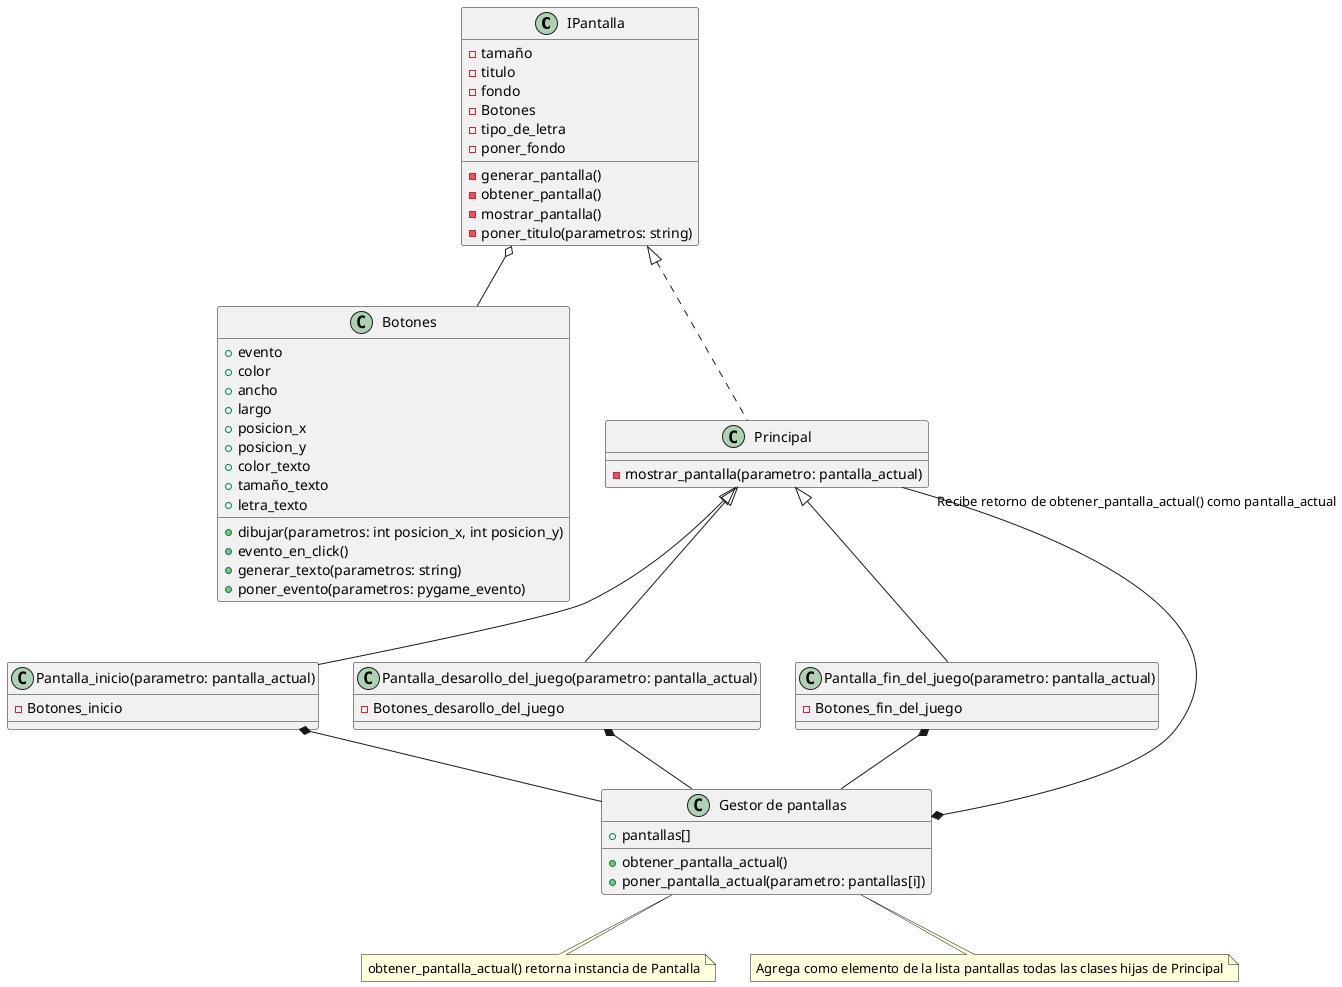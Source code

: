 @startuml Screen 
class "IPantalla" as Pantalla

Pantalla : -tamaño
Pantalla : -titulo
Pantalla : -fondo
Pantalla : -Botones
Pantalla : -tipo_de_letra
Pantalla : -poner_fondo
Pantalla : -generar_pantalla()
Pantalla : -obtener_pantalla()
Pantalla : -mostrar_pantalla()
Pantalla : -poner_titulo(parametros: string)


Botones : +evento
Botones : +color
Botones : +ancho 
Botones : +largo 
Botones : +posicion_x
Botones : +posicion_y
Botones : +color_texto
Botones : +tamaño_texto
Botones : +letra_texto

Botones : +dibujar(parametros: int posicion_x, int posicion_y)
Botones : +evento_en_click()
Botones : +generar_texto(parametros: string)
Botones : +poner_evento(parametros: pygame_evento)

class "Pantalla_inicio(parametro: pantalla_actual)" as cl1
class "Pantalla_desarollo_del_juego(parametro: pantalla_actual)" as cl2
class "Pantalla_fin_del_juego(parametro: pantalla_actual)" as cl3

Principal <|-- cl1
Principal <|-- cl2
Principal <|-- cl3

cl1 : -Botones_inicio 
cl2 : -Botones_desarollo_del_juego
cl3 : -Botones_fin_del_juego 

Pantalla o-- Botones 

class "Gestor de pantallas" as gp 

gp : +obtener_pantalla_actual()
gp : +poner_pantalla_actual(parametro: pantallas[i])
gp : +pantallas[] 
cl1 *-- gp 
cl2 *-- gp
cl3 *-- gp 

class "Pantalla_principal" as Principal
gp *-- "Recibe retorno de obtener_pantalla_actual() como pantalla_actual" Principal 


Principal : -mostrar_pantalla(parametro: pantalla_actual)
Pantalla <|.. Principal

note "obtener_pantalla_actual() retorna instancia de Pantalla" as N1
note "Agrega como elemento de la lista pantallas todas las clases hijas de Principal" as N2
gp .. N1
gp .. N2
@enduml
